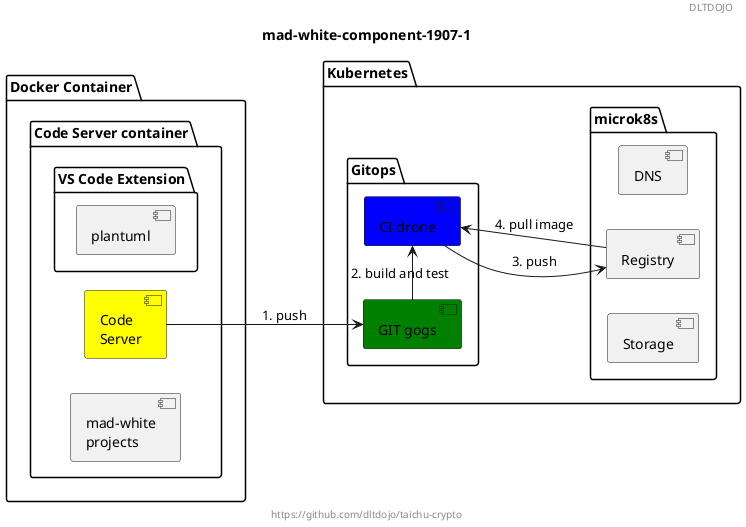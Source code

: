 @startuml
header DLTDOJO
footer https://github.com/dltdojo/taichu-crypto
title mad-white-component-1907-1
skinparam handwritten false
left to right direction

package "Docker Container" {
    folder "Code Server container"{
      [Code\nServer] as CS #Yellow
      [mad-white\nprojects]
      folder "VS Code Extension"{
       [plantuml]
      }
    }
}

package "Kubernetes" {
  folder "microk8s" {
	[DNS]
	[Registry]
	[Storage]
  }
  folder "Gitops"{
    [GIT gogs] as GIT #Green
    [CI drone] as CI #Blue
  }
}

CS --> GIT : 1. push
GIT -> CI : 2. build and test
CI --> Registry : 3. push
CI <-- Registry : 4. pull image

@enduml

